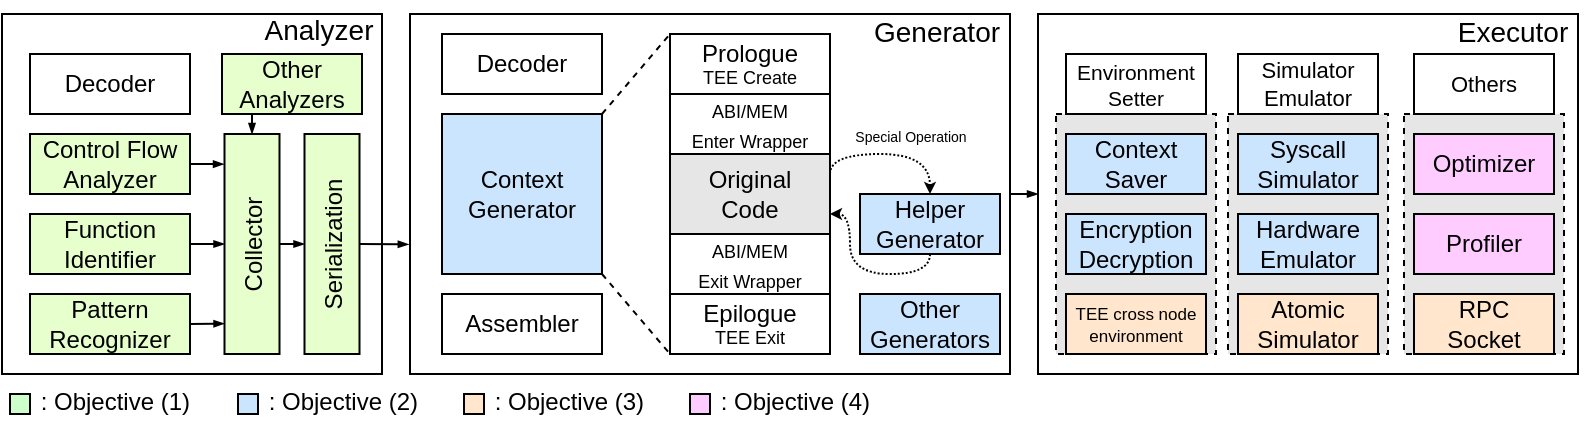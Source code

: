<mxfile compressed="false" version="20.3.0" type="device">
  <diagram id="xjTkYxvvwYYxmoaiQUtT" name="第 1 页">
    <mxGraphModel dx="1422" dy="594" grid="1" gridSize="10" guides="1" tooltips="1" connect="1" arrows="1" fold="1" page="1" pageScale="1" pageWidth="827" pageHeight="1169" math="0" shadow="0">
      <root>
        <mxCell id="0" />
        <mxCell id="1" parent="0" />
        <mxCell id="z6kmYuK5ZNP2lOpZjIQz-36" value="" style="rounded=0;whiteSpace=wrap;html=1;" parent="1" vertex="1">
          <mxGeometry x="734" y="420" width="270" height="180" as="geometry" />
        </mxCell>
        <mxCell id="bX5OqZFYFbe0-xXiERjw-24" value="" style="rounded=0;whiteSpace=wrap;html=1;labelBackgroundColor=none;labelBorderColor=none;fontSize=14;fillColor=#E6E6E6;dashed=1;strokeWidth=1;" parent="1" vertex="1">
          <mxGeometry x="743" y="470" width="80" height="120" as="geometry" />
        </mxCell>
        <mxCell id="bX5OqZFYFbe0-xXiERjw-25" value="" style="rounded=0;whiteSpace=wrap;html=1;labelBackgroundColor=none;labelBorderColor=none;fontSize=14;fillColor=#E6E6E6;dashed=1;strokeWidth=1;" parent="1" vertex="1">
          <mxGeometry x="829" y="470" width="80" height="120" as="geometry" />
        </mxCell>
        <mxCell id="bX5OqZFYFbe0-xXiERjw-26" value="" style="rounded=0;whiteSpace=wrap;html=1;labelBackgroundColor=none;labelBorderColor=none;fontSize=14;fillColor=#E6E6E6;dashed=1;strokeWidth=1;" parent="1" vertex="1">
          <mxGeometry x="917" y="470" width="80" height="120" as="geometry" />
        </mxCell>
        <mxCell id="z6kmYuK5ZNP2lOpZjIQz-1" value="" style="rounded=0;whiteSpace=wrap;html=1;" parent="1" vertex="1">
          <mxGeometry x="216" y="420" width="190" height="180" as="geometry" />
        </mxCell>
        <mxCell id="z6kmYuK5ZNP2lOpZjIQz-2" value="Decoder" style="rounded=0;whiteSpace=wrap;html=1;" parent="1" vertex="1">
          <mxGeometry x="230" y="440" width="80" height="30" as="geometry" />
        </mxCell>
        <mxCell id="z6kmYuK5ZNP2lOpZjIQz-3" value="Control Flow Analyzer" style="rounded=0;whiteSpace=wrap;html=1;fillColor=#E6FFCC;" parent="1" vertex="1">
          <mxGeometry x="230" y="480" width="80" height="30" as="geometry" />
        </mxCell>
        <mxCell id="z6kmYuK5ZNP2lOpZjIQz-4" value="Pattern Recognizer" style="rounded=0;whiteSpace=wrap;html=1;fillColor=#E6FFCC;" parent="1" vertex="1">
          <mxGeometry x="230" y="560" width="80" height="30" as="geometry" />
        </mxCell>
        <mxCell id="z6kmYuK5ZNP2lOpZjIQz-5" value="Function Identifier" style="rounded=0;whiteSpace=wrap;html=1;fillColor=#E6FFCC;" parent="1" vertex="1">
          <mxGeometry x="230" y="520" width="80" height="30" as="geometry" />
        </mxCell>
        <mxCell id="z6kmYuK5ZNP2lOpZjIQz-6" value="&lt;font style=&quot;&quot;&gt;&lt;span style=&quot;font-size: 14px;&quot;&gt;Analyzer&lt;/span&gt;&lt;/font&gt;" style="text;html=1;resizable=0;autosize=1;align=center;verticalAlign=middle;points=[];fillColor=none;strokeColor=none;rounded=0;" parent="1" vertex="1">
          <mxGeometry x="334" y="413" width="80" height="30" as="geometry" />
        </mxCell>
        <mxCell id="z6kmYuK5ZNP2lOpZjIQz-7" value="" style="rounded=0;whiteSpace=wrap;html=1;" parent="1" vertex="1">
          <mxGeometry x="420" y="420" width="300" height="180" as="geometry" />
        </mxCell>
        <mxCell id="z6kmYuK5ZNP2lOpZjIQz-8" value="Decoder" style="rounded=0;whiteSpace=wrap;html=1;" parent="1" vertex="1">
          <mxGeometry x="436" y="430" width="80" height="30" as="geometry" />
        </mxCell>
        <mxCell id="z6kmYuK5ZNP2lOpZjIQz-9" value="Context&lt;br&gt;Generator" style="rounded=0;whiteSpace=wrap;html=1;fillColor=#CCE5FF;" parent="1" vertex="1">
          <mxGeometry x="436" y="470" width="80" height="80" as="geometry" />
        </mxCell>
        <mxCell id="z6kmYuK5ZNP2lOpZjIQz-11" value="Assembler" style="rounded=0;whiteSpace=wrap;html=1;" parent="1" vertex="1">
          <mxGeometry x="436" y="560" width="80" height="30" as="geometry" />
        </mxCell>
        <mxCell id="z6kmYuK5ZNP2lOpZjIQz-12" value="&lt;font style=&quot;&quot;&gt;&lt;span style=&quot;font-size: 14px;&quot;&gt;Generator&lt;/span&gt;&lt;/font&gt;" style="text;html=1;resizable=0;autosize=1;align=center;verticalAlign=middle;points=[];fillColor=none;strokeColor=none;rounded=0;" parent="1" vertex="1">
          <mxGeometry x="638" y="414" width="90" height="30" as="geometry" />
        </mxCell>
        <mxCell id="z6kmYuK5ZNP2lOpZjIQz-13" value="&lt;p style=&quot;line-height: 0.9;&quot;&gt;Prologue&lt;br&gt;&lt;font style=&quot;font-size: 9px;&quot;&gt;TEE Create&lt;/font&gt;&lt;/p&gt;" style="rounded=0;whiteSpace=wrap;html=1;" parent="1" vertex="1">
          <mxGeometry x="550" y="430" width="80" height="30" as="geometry" />
        </mxCell>
        <mxCell id="z6kmYuK5ZNP2lOpZjIQz-14" value="&lt;p style=&quot;line-height: 0.9;&quot;&gt;Epilogue&lt;br&gt;&lt;font style=&quot;font-size: 9px;&quot;&gt;TEE Exit&lt;/font&gt;&lt;/p&gt;" style="rounded=0;whiteSpace=wrap;html=1;" parent="1" vertex="1">
          <mxGeometry x="550" y="560" width="80" height="30" as="geometry" />
        </mxCell>
        <mxCell id="z6kmYuK5ZNP2lOpZjIQz-15" value="Original&lt;br&gt;Code" style="rounded=0;whiteSpace=wrap;html=1;fillColor=#E6E6E6;" parent="1" vertex="1">
          <mxGeometry x="550" y="490" width="80" height="40" as="geometry" />
        </mxCell>
        <mxCell id="z6kmYuK5ZNP2lOpZjIQz-16" value="&lt;font style=&quot;font-size: 9px; line-height: 1;&quot;&gt;ABI/MEM&lt;br&gt;Enter Wrapper&lt;/font&gt;" style="rounded=0;whiteSpace=wrap;html=1;" parent="1" vertex="1">
          <mxGeometry x="550" y="460" width="80" height="30" as="geometry" />
        </mxCell>
        <mxCell id="z6kmYuK5ZNP2lOpZjIQz-18" value="&lt;font style=&quot;font-size: 9px;&quot;&gt;ABI/MEM&lt;br&gt;Exit Wrapper&lt;/font&gt;" style="rounded=0;whiteSpace=wrap;html=1;" parent="1" vertex="1">
          <mxGeometry x="550" y="530" width="80" height="30" as="geometry" />
        </mxCell>
        <mxCell id="z6kmYuK5ZNP2lOpZjIQz-19" value="" style="endArrow=none;dashed=1;html=1;rounded=0;exitX=1;exitY=1;exitDx=0;exitDy=0;entryX=0;entryY=1;entryDx=0;entryDy=0;" parent="1" source="z6kmYuK5ZNP2lOpZjIQz-9" target="z6kmYuK5ZNP2lOpZjIQz-14" edge="1">
          <mxGeometry width="50" height="50" relative="1" as="geometry">
            <mxPoint x="760" y="460" as="sourcePoint" />
            <mxPoint x="810" y="410" as="targetPoint" />
          </mxGeometry>
        </mxCell>
        <mxCell id="z6kmYuK5ZNP2lOpZjIQz-21" value="" style="endArrow=none;dashed=1;html=1;rounded=0;entryX=0;entryY=0;entryDx=0;entryDy=0;exitX=1;exitY=0;exitDx=0;exitDy=0;" parent="1" source="z6kmYuK5ZNP2lOpZjIQz-9" target="z6kmYuK5ZNP2lOpZjIQz-13" edge="1">
          <mxGeometry width="50" height="50" relative="1" as="geometry">
            <mxPoint x="470" y="390" as="sourcePoint" />
            <mxPoint x="520" y="340" as="targetPoint" />
          </mxGeometry>
        </mxCell>
        <mxCell id="z6kmYuK5ZNP2lOpZjIQz-33" value="Helper&lt;br&gt;Generator" style="rounded=0;whiteSpace=wrap;html=1;fillColor=#CCE5FF;" parent="1" vertex="1">
          <mxGeometry x="645" y="510" width="70" height="30" as="geometry" />
        </mxCell>
        <mxCell id="z6kmYuK5ZNP2lOpZjIQz-35" value="Other&lt;br&gt;Generators" style="rounded=0;whiteSpace=wrap;html=1;fillColor=#CCE5FF;" parent="1" vertex="1">
          <mxGeometry x="645" y="560" width="70" height="30" as="geometry" />
        </mxCell>
        <mxCell id="z6kmYuK5ZNP2lOpZjIQz-37" value="&lt;font style=&quot;font-size: 14px;&quot;&gt;Executor&lt;/font&gt;" style="text;html=1;resizable=0;autosize=1;align=center;verticalAlign=middle;points=[];fillColor=none;strokeColor=none;rounded=0;" parent="1" vertex="1">
          <mxGeometry x="931" y="414" width="80" height="30" as="geometry" />
        </mxCell>
        <mxCell id="z6kmYuK5ZNP2lOpZjIQz-38" value="Syscall&lt;br&gt;Simulator" style="rounded=0;whiteSpace=wrap;html=1;fillColor=#CCE5FF;" parent="1" vertex="1">
          <mxGeometry x="834" y="480" width="70" height="30" as="geometry" />
        </mxCell>
        <mxCell id="z6kmYuK5ZNP2lOpZjIQz-39" value="Context&lt;br&gt;Saver" style="rounded=0;whiteSpace=wrap;html=1;fillColor=#CCE5FF;" parent="1" vertex="1">
          <mxGeometry x="748" y="480" width="70" height="30" as="geometry" />
        </mxCell>
        <mxCell id="z6kmYuK5ZNP2lOpZjIQz-40" value="Encryption&lt;br&gt;Decryption" style="rounded=0;whiteSpace=wrap;html=1;fillColor=#CCE5FF;" parent="1" vertex="1">
          <mxGeometry x="748" y="520" width="70" height="30" as="geometry" />
        </mxCell>
        <mxCell id="z6kmYuK5ZNP2lOpZjIQz-41" value="Profiler" style="rounded=0;whiteSpace=wrap;html=1;fillColor=#FFCCFF;" parent="1" vertex="1">
          <mxGeometry x="922" y="520" width="70" height="30" as="geometry" />
        </mxCell>
        <mxCell id="z6kmYuK5ZNP2lOpZjIQz-42" value="Optimizer" style="rounded=0;whiteSpace=wrap;html=1;fillColor=#FFCCFF;" parent="1" vertex="1">
          <mxGeometry x="922" y="480" width="70" height="30" as="geometry" />
        </mxCell>
        <mxCell id="z6kmYuK5ZNP2lOpZjIQz-43" value="&lt;font style=&quot;font-size: 8.5px;&quot;&gt;TEE cross node environment&lt;/font&gt;" style="rounded=0;whiteSpace=wrap;html=1;fillColor=#FFE6CC;fontSize=8.5;" parent="1" vertex="1">
          <mxGeometry x="748" y="560" width="70" height="30" as="geometry" />
        </mxCell>
        <mxCell id="z6kmYuK5ZNP2lOpZjIQz-44" value="Hardware&lt;br&gt;Emulator" style="rounded=0;whiteSpace=wrap;html=1;fillColor=#CCE5FF;" parent="1" vertex="1">
          <mxGeometry x="834" y="520" width="70" height="30" as="geometry" />
        </mxCell>
        <mxCell id="z6kmYuK5ZNP2lOpZjIQz-45" value="Atomic&lt;br&gt;Simulator" style="rounded=0;whiteSpace=wrap;html=1;fillColor=#FFE6CC;" parent="1" vertex="1">
          <mxGeometry x="834" y="560" width="70" height="30" as="geometry" />
        </mxCell>
        <mxCell id="bX5OqZFYFbe0-xXiERjw-1" value="&lt;p style=&quot;line-height: 1;&quot;&gt;Collector&lt;/p&gt;" style="rounded=0;whiteSpace=wrap;html=1;direction=north;rotation=-90;fillColor=#E6FFCC;" parent="1" vertex="1">
          <mxGeometry x="286" y="521.25" width="110" height="27.5" as="geometry" />
        </mxCell>
        <mxCell id="bX5OqZFYFbe0-xXiERjw-2" value="" style="endArrow=blockThin;html=1;rounded=0;exitX=1;exitY=0.5;exitDx=0;exitDy=0;entryX=1.009;entryY=0.863;entryDx=0;entryDy=0;entryPerimeter=0;endFill=1;startSize=6;endSize=3;" parent="1" source="z6kmYuK5ZNP2lOpZjIQz-3" target="bX5OqZFYFbe0-xXiERjw-1" edge="1">
          <mxGeometry width="50" height="50" relative="1" as="geometry">
            <mxPoint x="466" y="560" as="sourcePoint" />
            <mxPoint x="346" y="495" as="targetPoint" />
          </mxGeometry>
        </mxCell>
        <mxCell id="bX5OqZFYFbe0-xXiERjw-4" value="" style="endArrow=blockThin;html=1;rounded=0;exitX=1;exitY=0.5;exitDx=0;exitDy=0;entryX=1;entryY=0.5;entryDx=0;entryDy=0;endFill=1;startSize=6;endSize=3;" parent="1" source="z6kmYuK5ZNP2lOpZjIQz-5" target="bX5OqZFYFbe0-xXiERjw-1" edge="1">
          <mxGeometry width="50" height="50" relative="1" as="geometry">
            <mxPoint x="334" y="505" as="sourcePoint" />
            <mxPoint x="351.002" y="505.07" as="targetPoint" />
          </mxGeometry>
        </mxCell>
        <mxCell id="bX5OqZFYFbe0-xXiERjw-6" value="" style="endArrow=blockThin;html=1;rounded=0;exitX=1;exitY=0.5;exitDx=0;exitDy=0;entryX=1.0;entryY=0.138;entryDx=0;entryDy=0;entryPerimeter=0;endFill=1;startSize=6;endSize=3;" parent="1" source="z6kmYuK5ZNP2lOpZjIQz-4" target="bX5OqZFYFbe0-xXiERjw-1" edge="1">
          <mxGeometry width="50" height="50" relative="1" as="geometry">
            <mxPoint x="334" y="545" as="sourcePoint" />
            <mxPoint x="351.25" y="545" as="targetPoint" />
          </mxGeometry>
        </mxCell>
        <mxCell id="bX5OqZFYFbe0-xXiERjw-7" value="&lt;p style=&quot;line-height: 1;&quot;&gt;Serialization&lt;/p&gt;" style="rounded=0;whiteSpace=wrap;html=1;direction=north;rotation=-90;fillColor=#E6FFCC;" parent="1" vertex="1">
          <mxGeometry x="326" y="521.25" width="110" height="27.5" as="geometry" />
        </mxCell>
        <mxCell id="bX5OqZFYFbe0-xXiERjw-8" value="" style="endArrow=blockThin;html=1;rounded=0;startSize=6;endSize=3;exitX=0;exitY=0.5;exitDx=0;exitDy=0;entryX=1;entryY=0.5;entryDx=0;entryDy=0;endFill=1;" parent="1" source="bX5OqZFYFbe0-xXiERjw-1" target="bX5OqZFYFbe0-xXiERjw-7" edge="1">
          <mxGeometry width="50" height="50" relative="1" as="geometry">
            <mxPoint x="586" y="580" as="sourcePoint" />
            <mxPoint x="636" y="530" as="targetPoint" />
          </mxGeometry>
        </mxCell>
        <mxCell id="bX5OqZFYFbe0-xXiERjw-12" value="" style="endArrow=blockThin;html=1;rounded=0;startSize=6;endSize=3;exitX=0;exitY=0.5;exitDx=0;exitDy=0;entryX=-0.002;entryY=0.64;entryDx=0;entryDy=0;entryPerimeter=0;endFill=1;" parent="1" source="bX5OqZFYFbe0-xXiERjw-7" target="z6kmYuK5ZNP2lOpZjIQz-7" edge="1">
          <mxGeometry width="50" height="50" relative="1" as="geometry">
            <mxPoint x="510" y="590" as="sourcePoint" />
            <mxPoint x="560" y="540" as="targetPoint" />
          </mxGeometry>
        </mxCell>
        <mxCell id="bX5OqZFYFbe0-xXiERjw-15" value="" style="endArrow=classic;html=1;rounded=0;startSize=6;endSize=3;entryX=0.5;entryY=0;entryDx=0;entryDy=0;exitX=1;exitY=0.25;exitDx=0;exitDy=0;edgeStyle=orthogonalEdgeStyle;curved=1;dashed=1;dashPattern=1 1;" parent="1" source="z6kmYuK5ZNP2lOpZjIQz-15" target="z6kmYuK5ZNP2lOpZjIQz-33" edge="1">
          <mxGeometry width="50" height="50" relative="1" as="geometry">
            <mxPoint x="550" y="560" as="sourcePoint" />
            <mxPoint x="600" y="510" as="targetPoint" />
            <Array as="points">
              <mxPoint x="630" y="490" />
              <mxPoint x="680" y="490" />
            </Array>
          </mxGeometry>
        </mxCell>
        <mxCell id="bX5OqZFYFbe0-xXiERjw-17" value="&lt;font style=&quot;line-height: 0.9; font-size: 7px;&quot;&gt;Special Operation&lt;/font&gt;" style="edgeLabel;html=1;align=center;verticalAlign=middle;resizable=0;points=[];labelBackgroundColor=none;labelBorderColor=none;" parent="bX5OqZFYFbe0-xXiERjw-15" vertex="1" connectable="0">
          <mxGeometry x="-0.208" y="-1" relative="1" as="geometry">
            <mxPoint x="18" y="-11" as="offset" />
          </mxGeometry>
        </mxCell>
        <mxCell id="bX5OqZFYFbe0-xXiERjw-16" value="" style="endArrow=classic;html=1;rounded=0;startSize=6;endSize=3;entryX=1;entryY=0.75;entryDx=0;entryDy=0;exitX=0.5;exitY=1;exitDx=0;exitDy=0;edgeStyle=orthogonalEdgeStyle;curved=1;dashed=1;dashPattern=1 1;" parent="1" source="z6kmYuK5ZNP2lOpZjIQz-33" target="z6kmYuK5ZNP2lOpZjIQz-15" edge="1">
          <mxGeometry width="50" height="50" relative="1" as="geometry">
            <mxPoint x="640" y="510" as="sourcePoint" />
            <mxPoint x="690" y="530" as="targetPoint" />
            <Array as="points">
              <mxPoint x="680" y="550" />
              <mxPoint x="640" y="550" />
              <mxPoint x="640" y="520" />
            </Array>
          </mxGeometry>
        </mxCell>
        <mxCell id="bX5OqZFYFbe0-xXiERjw-18" value="Other Analyzers" style="rounded=0;whiteSpace=wrap;html=1;fillColor=#E6FFCC;" parent="1" vertex="1">
          <mxGeometry x="326" y="440" width="70" height="30" as="geometry" />
        </mxCell>
        <mxCell id="bX5OqZFYFbe0-xXiERjw-19" value="" style="endArrow=blockThin;html=1;rounded=0;entryX=0.5;entryY=1;entryDx=0;entryDy=0;endFill=1;startSize=6;endSize=3;" parent="1" target="bX5OqZFYFbe0-xXiERjw-1" edge="1">
          <mxGeometry width="50" height="50" relative="1" as="geometry">
            <mxPoint x="341" y="470" as="sourcePoint" />
            <mxPoint x="337.002" y="505.07" as="targetPoint" />
          </mxGeometry>
        </mxCell>
        <mxCell id="bX5OqZFYFbe0-xXiERjw-20" value="Environment&lt;br style=&quot;font-size: 10.5px;&quot;&gt;Setter" style="rounded=0;whiteSpace=wrap;html=1;fontSize=10.5;" parent="1" vertex="1">
          <mxGeometry x="748" y="440" width="70" height="30" as="geometry" />
        </mxCell>
        <mxCell id="bX5OqZFYFbe0-xXiERjw-21" value="RPC&lt;br&gt;Socket" style="rounded=0;whiteSpace=wrap;html=1;fillColor=#FFE6CC;" parent="1" vertex="1">
          <mxGeometry x="922" y="560" width="70" height="30" as="geometry" />
        </mxCell>
        <mxCell id="bX5OqZFYFbe0-xXiERjw-22" value="Simulator&lt;br style=&quot;font-size: 11px;&quot;&gt;Emulator" style="rounded=0;whiteSpace=wrap;html=1;fontSize=11;" parent="1" vertex="1">
          <mxGeometry x="834" y="440" width="70" height="30" as="geometry" />
        </mxCell>
        <mxCell id="bX5OqZFYFbe0-xXiERjw-23" value="Others" style="rounded=0;whiteSpace=wrap;html=1;fontSize=11;" parent="1" vertex="1">
          <mxGeometry x="922" y="440" width="70" height="30" as="geometry" />
        </mxCell>
        <mxCell id="bX5OqZFYFbe0-xXiERjw-27" value="" style="endArrow=blockThin;html=1;rounded=0;startSize=6;endSize=3;endFill=1;entryX=0;entryY=0.5;entryDx=0;entryDy=0;" parent="1" source="z6kmYuK5ZNP2lOpZjIQz-7" target="z6kmYuK5ZNP2lOpZjIQz-36" edge="1">
          <mxGeometry width="50" height="50" relative="1" as="geometry">
            <mxPoint x="720" y="509.52" as="sourcePoint" />
            <mxPoint x="730" y="510" as="targetPoint" />
          </mxGeometry>
        </mxCell>
        <mxCell id="dONp3fOZTyhRD8ppYxZA-2" value="" style="group" parent="1" vertex="1" connectable="0">
          <mxGeometry x="220" y="600" width="110" height="30" as="geometry" />
        </mxCell>
        <mxCell id="Xa1acg9dbpil47fDaaV5-17" value="" style="rounded=0;whiteSpace=wrap;html=1;labelBackgroundColor=none;fontSize=8;fillColor=#CCFFCC;fillStyle=auto;" parent="dONp3fOZTyhRD8ppYxZA-2" vertex="1">
          <mxGeometry y="10" width="10" height="10" as="geometry" />
        </mxCell>
        <mxCell id="dONp3fOZTyhRD8ppYxZA-1" value="&lt;span style=&quot;color: rgb(0, 0, 0); font-family: Helvetica; font-size: 12px; font-style: normal; font-variant-ligatures: normal; font-variant-caps: normal; font-weight: 400; letter-spacing: normal; orphans: 2; text-align: center; text-indent: 0px; text-transform: none; widows: 2; word-spacing: 0px; -webkit-text-stroke-width: 0px; text-decoration-thickness: initial; text-decoration-style: initial; text-decoration-color: initial; float: none; display: inline !important;&quot;&gt;&amp;nbsp;: Objective (1)&lt;/span&gt;" style="text;whiteSpace=wrap;html=1;fontSize=12;" parent="dONp3fOZTyhRD8ppYxZA-2" vertex="1">
          <mxGeometry x="10" width="100" height="30" as="geometry" />
        </mxCell>
        <mxCell id="dONp3fOZTyhRD8ppYxZA-3" value="" style="group" parent="1" vertex="1" connectable="0">
          <mxGeometry x="560" y="600" width="110" height="30" as="geometry" />
        </mxCell>
        <mxCell id="Xa1acg9dbpil47fDaaV5-12" value="&lt;span style=&quot;color: rgb(0, 0, 0); font-family: Helvetica; font-size: 12px; font-style: normal; font-variant-ligatures: normal; font-variant-caps: normal; font-weight: 400; letter-spacing: normal; orphans: 2; text-align: center; text-indent: 0px; text-transform: none; widows: 2; word-spacing: 0px; -webkit-text-stroke-width: 0px; text-decoration-thickness: initial; text-decoration-style: initial; text-decoration-color: initial; float: none; display: inline !important;&quot;&gt;&amp;nbsp;: Objective (4)&lt;/span&gt;" style="text;whiteSpace=wrap;html=1;fontSize=12;" parent="dONp3fOZTyhRD8ppYxZA-3" vertex="1">
          <mxGeometry x="10" width="100" height="30" as="geometry" />
        </mxCell>
        <mxCell id="Xa1acg9dbpil47fDaaV5-19" value="" style="rounded=0;whiteSpace=wrap;html=1;labelBackgroundColor=none;fontSize=8;fillColor=#FFCCFF;" parent="dONp3fOZTyhRD8ppYxZA-3" vertex="1">
          <mxGeometry y="10" width="10" height="10" as="geometry" />
        </mxCell>
        <mxCell id="dONp3fOZTyhRD8ppYxZA-5" value="" style="group" parent="1" vertex="1" connectable="0">
          <mxGeometry x="447" y="600" width="110" height="30" as="geometry" />
        </mxCell>
        <mxCell id="Xa1acg9dbpil47fDaaV5-18" value="" style="rounded=0;whiteSpace=wrap;html=1;labelBackgroundColor=none;fontSize=8;fillColor=#FFE6CC;" parent="dONp3fOZTyhRD8ppYxZA-5" vertex="1">
          <mxGeometry y="10" width="10" height="10" as="geometry" />
        </mxCell>
        <mxCell id="Xa1acg9dbpil47fDaaV5-5" value="&lt;span style=&quot;color: rgb(0, 0, 0); font-family: Helvetica; font-size: 12px; font-style: normal; font-variant-ligatures: normal; font-variant-caps: normal; font-weight: 400; letter-spacing: normal; orphans: 2; text-align: center; text-indent: 0px; text-transform: none; widows: 2; word-spacing: 0px; -webkit-text-stroke-width: 0px; text-decoration-thickness: initial; text-decoration-style: initial; text-decoration-color: initial; float: none; display: inline !important;&quot;&gt;&amp;nbsp;: Objective (3)&lt;/span&gt;" style="text;whiteSpace=wrap;html=1;fontSize=12;" parent="dONp3fOZTyhRD8ppYxZA-5" vertex="1">
          <mxGeometry x="10" width="100" height="30" as="geometry" />
        </mxCell>
        <mxCell id="dONp3fOZTyhRD8ppYxZA-6" value="" style="group" parent="1" vertex="1" connectable="0">
          <mxGeometry x="334" y="600" width="110" height="30" as="geometry" />
        </mxCell>
        <mxCell id="Xa1acg9dbpil47fDaaV5-4" value="&lt;span style=&quot;color: rgb(0, 0, 0); font-family: Helvetica; font-size: 12px; font-style: normal; font-variant-ligatures: normal; font-variant-caps: normal; font-weight: 400; letter-spacing: normal; orphans: 2; text-align: center; text-indent: 0px; text-transform: none; widows: 2; word-spacing: 0px; -webkit-text-stroke-width: 0px; text-decoration-thickness: initial; text-decoration-style: initial; text-decoration-color: initial; float: none; display: inline !important;&quot;&gt;&amp;nbsp;: Objective (2)&lt;/span&gt;" style="text;whiteSpace=wrap;html=1;fontSize=12;" parent="dONp3fOZTyhRD8ppYxZA-6" vertex="1">
          <mxGeometry x="10" width="100" height="30" as="geometry" />
        </mxCell>
        <mxCell id="Xa1acg9dbpil47fDaaV5-15" value="" style="rounded=0;whiteSpace=wrap;html=1;labelBackgroundColor=none;fontSize=8;fillColor=#CCE5FF;" parent="dONp3fOZTyhRD8ppYxZA-6" vertex="1">
          <mxGeometry y="10" width="10" height="10" as="geometry" />
        </mxCell>
      </root>
    </mxGraphModel>
  </diagram>
</mxfile>
